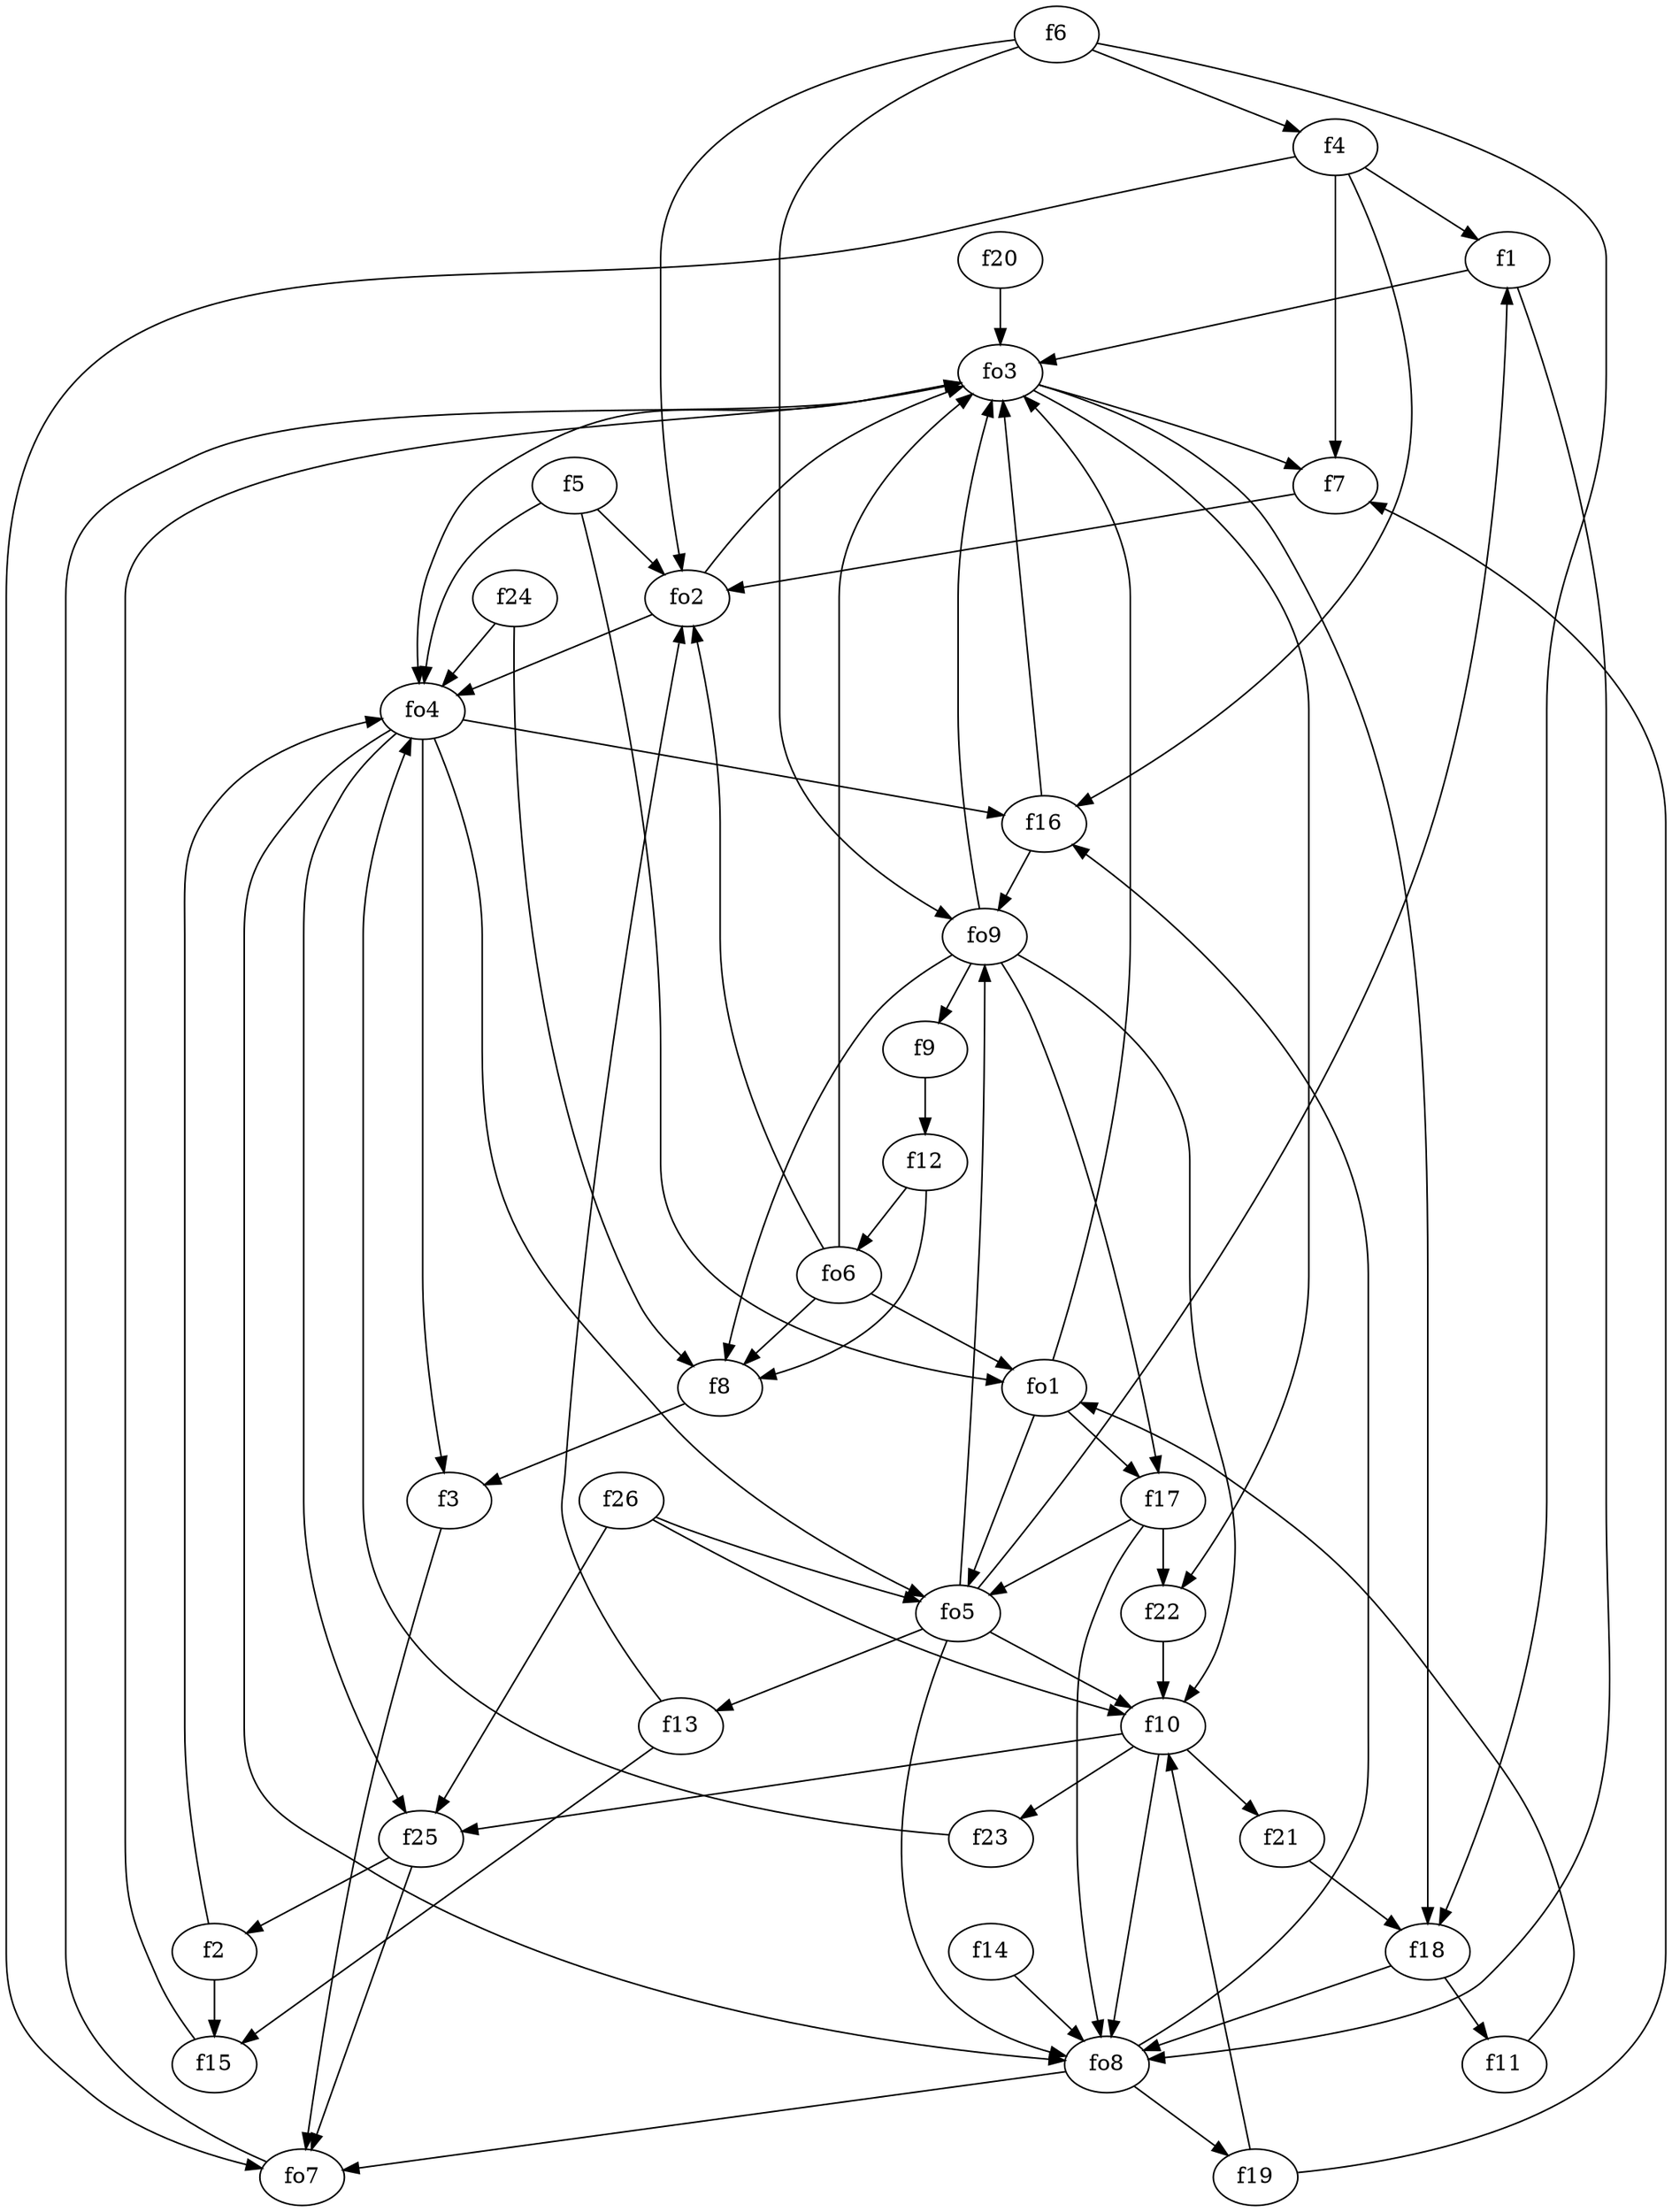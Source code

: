 strict digraph  {
f1;
f2;
f3;
f4;
f5;
f6;
f7;
f8;
f9;
f10;
f11;
f12;
f13;
f14;
f15;
f16;
f17;
f18;
f19;
f20;
f21;
f22;
f23;
f24;
f25;
f26;
fo1;
fo2;
fo3;
fo4;
fo5;
fo6;
fo7;
fo8;
fo9;
f1 -> fo3  [weight=2];
f1 -> fo8  [weight=2];
f2 -> f15  [weight=2];
f2 -> fo4  [weight=2];
f3 -> fo7  [weight=2];
f4 -> f7  [weight=2];
f4 -> fo7  [weight=2];
f4 -> f1  [weight=2];
f4 -> f16  [weight=2];
f5 -> fo4  [weight=2];
f5 -> fo2  [weight=2];
f5 -> fo1  [weight=2];
f6 -> f4  [weight=2];
f6 -> fo9  [weight=2];
f6 -> f18  [weight=2];
f6 -> fo2  [weight=2];
f7 -> fo2  [weight=2];
f8 -> f3  [weight=2];
f9 -> f12  [weight=2];
f10 -> f25  [weight=2];
f10 -> fo8  [weight=2];
f10 -> f21  [weight=2];
f10 -> f23  [weight=2];
f11 -> fo1  [weight=2];
f12 -> f8  [weight=2];
f12 -> fo6  [weight=2];
f13 -> f15  [weight=2];
f13 -> fo2  [weight=2];
f14 -> fo8  [weight=2];
f15 -> fo3  [weight=2];
f16 -> fo9  [weight=2];
f16 -> fo3  [weight=2];
f17 -> fo5  [weight=2];
f17 -> fo8  [weight=2];
f17 -> f22  [weight=2];
f18 -> fo8  [weight=2];
f18 -> f11  [weight=2];
f19 -> f10  [weight=2];
f19 -> f7  [weight=2];
f20 -> fo3  [weight=2];
f21 -> f18  [weight=2];
f22 -> f10  [weight=2];
f23 -> fo4  [weight=2];
f24 -> fo4  [weight=2];
f24 -> f8  [weight=2];
f25 -> fo7  [weight=2];
f25 -> f2  [weight=2];
f26 -> f10  [weight=2];
f26 -> f25  [weight=2];
f26 -> fo5  [weight=2];
fo1 -> f17  [weight=2];
fo1 -> fo3  [weight=2];
fo1 -> fo5  [weight=2];
fo2 -> fo3  [weight=2];
fo2 -> fo4  [weight=2];
fo3 -> f7  [weight=2];
fo3 -> fo4  [weight=2];
fo3 -> f22  [weight=2];
fo3 -> f18  [weight=2];
fo4 -> f25  [weight=2];
fo4 -> f3  [weight=2];
fo4 -> f16  [weight=2];
fo4 -> fo5  [weight=2];
fo4 -> fo8  [weight=2];
fo5 -> fo9  [weight=2];
fo5 -> f10  [weight=2];
fo5 -> fo8  [weight=2];
fo5 -> f1  [weight=2];
fo5 -> f13  [weight=2];
fo6 -> fo1  [weight=2];
fo6 -> f8  [weight=2];
fo6 -> fo2  [weight=2];
fo6 -> fo3  [weight=2];
fo7 -> fo3  [weight=2];
fo8 -> fo7  [weight=2];
fo8 -> f19  [weight=2];
fo8 -> f16  [weight=2];
fo9 -> fo3  [weight=2];
fo9 -> f8  [weight=2];
fo9 -> f9  [weight=2];
fo9 -> f10  [weight=2];
fo9 -> f17  [weight=2];
}
